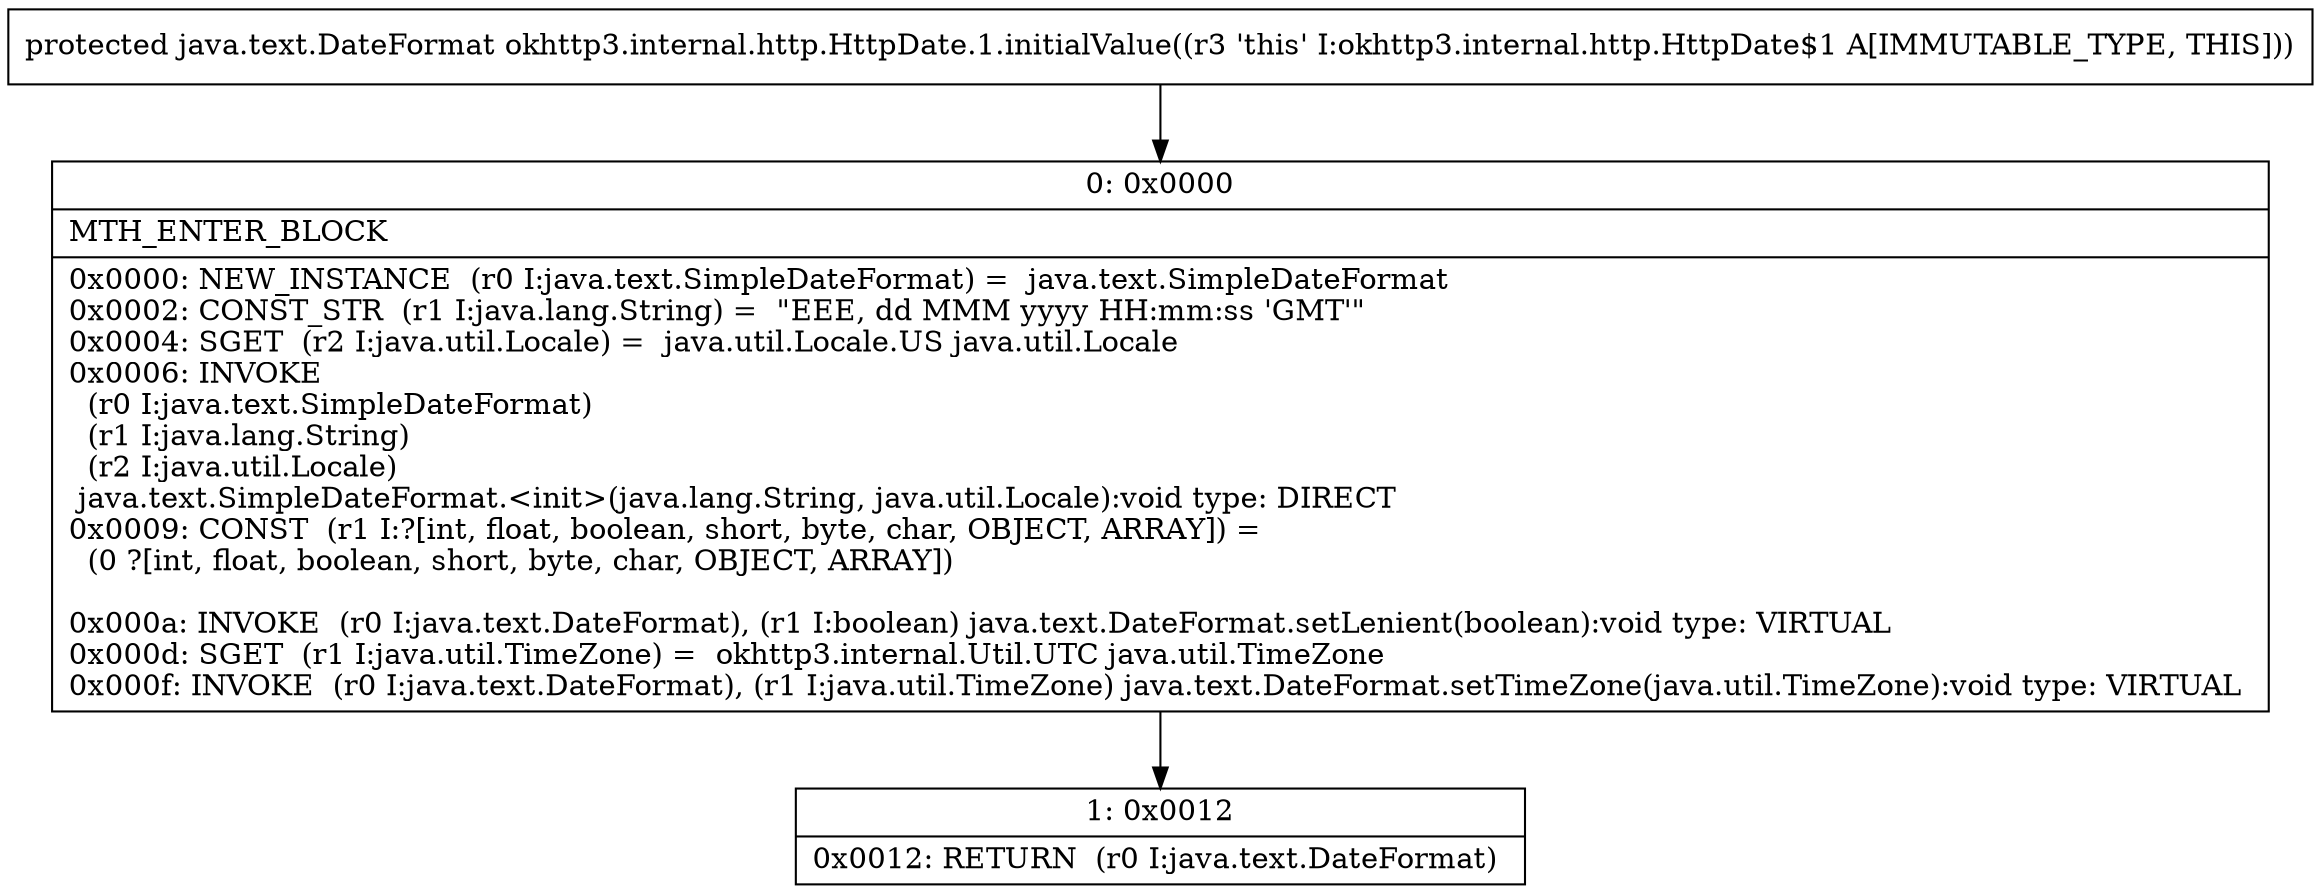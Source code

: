 digraph "CFG forokhttp3.internal.http.HttpDate.1.initialValue()Ljava\/text\/DateFormat;" {
Node_0 [shape=record,label="{0\:\ 0x0000|MTH_ENTER_BLOCK\l|0x0000: NEW_INSTANCE  (r0 I:java.text.SimpleDateFormat) =  java.text.SimpleDateFormat \l0x0002: CONST_STR  (r1 I:java.lang.String) =  \"EEE, dd MMM yyyy HH:mm:ss 'GMT'\" \l0x0004: SGET  (r2 I:java.util.Locale) =  java.util.Locale.US java.util.Locale \l0x0006: INVOKE  \l  (r0 I:java.text.SimpleDateFormat)\l  (r1 I:java.lang.String)\l  (r2 I:java.util.Locale)\l java.text.SimpleDateFormat.\<init\>(java.lang.String, java.util.Locale):void type: DIRECT \l0x0009: CONST  (r1 I:?[int, float, boolean, short, byte, char, OBJECT, ARRAY]) = \l  (0 ?[int, float, boolean, short, byte, char, OBJECT, ARRAY])\l \l0x000a: INVOKE  (r0 I:java.text.DateFormat), (r1 I:boolean) java.text.DateFormat.setLenient(boolean):void type: VIRTUAL \l0x000d: SGET  (r1 I:java.util.TimeZone) =  okhttp3.internal.Util.UTC java.util.TimeZone \l0x000f: INVOKE  (r0 I:java.text.DateFormat), (r1 I:java.util.TimeZone) java.text.DateFormat.setTimeZone(java.util.TimeZone):void type: VIRTUAL \l}"];
Node_1 [shape=record,label="{1\:\ 0x0012|0x0012: RETURN  (r0 I:java.text.DateFormat) \l}"];
MethodNode[shape=record,label="{protected java.text.DateFormat okhttp3.internal.http.HttpDate.1.initialValue((r3 'this' I:okhttp3.internal.http.HttpDate$1 A[IMMUTABLE_TYPE, THIS])) }"];
MethodNode -> Node_0;
Node_0 -> Node_1;
}

